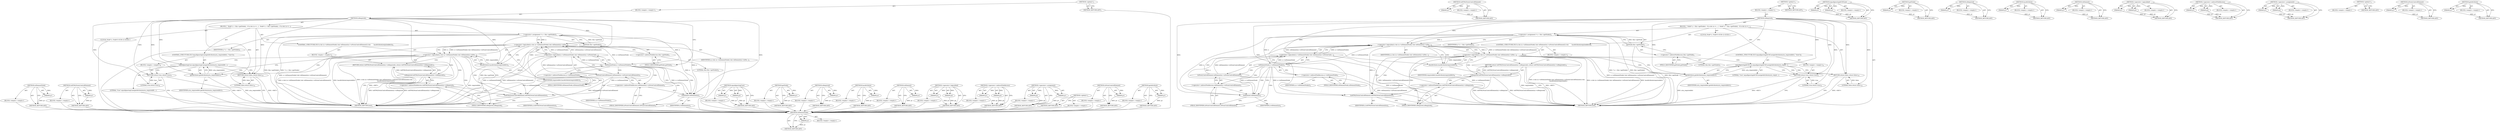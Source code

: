 digraph "getAttribute" {
vulnerable_90 [label=<(METHOD,isElementNode)>];
vulnerable_91 [label=<(PARAM,p1)>];
vulnerable_92 [label=<(BLOCK,&lt;empty&gt;,&lt;empty&gt;)>];
vulnerable_93 [label=<(METHOD_RETURN,ANY)>];
vulnerable_110 [label=<(METHOD,toHTMLFormControlElement)>];
vulnerable_111 [label=<(PARAM,p1)>];
vulnerable_112 [label=<(BLOCK,&lt;empty&gt;,&lt;empty&gt;)>];
vulnerable_113 [label=<(METHOD_RETURN,ANY)>];
vulnerable_6 [label=<(METHOD,&lt;global&gt;)<SUB>1</SUB>>];
vulnerable_7 [label=<(BLOCK,&lt;empty&gt;,&lt;empty&gt;)<SUB>1</SUB>>];
vulnerable_8 [label=<(METHOD,isRequired)<SUB>1</SUB>>];
vulnerable_9 [label=<(BLOCK,{
  Node* n = this-&gt;getNode();
  if (n &amp;&amp; (n-&gt;i...,{
  Node* n = this-&gt;getNode();
  if (n &amp;&amp; (n-&gt;i...)<SUB>1</SUB>>];
vulnerable_10 [label="<(LOCAL,Node* n: Node*)<SUB>2</SUB>>"];
vulnerable_11 [label=<(&lt;operator&gt;.assignment,* n = this-&gt;getNode())<SUB>2</SUB>>];
vulnerable_12 [label=<(IDENTIFIER,n,* n = this-&gt;getNode())<SUB>2</SUB>>];
vulnerable_13 [label=<(getNode,this-&gt;getNode())<SUB>2</SUB>>];
vulnerable_14 [label=<(&lt;operator&gt;.indirectFieldAccess,this-&gt;getNode)<SUB>2</SUB>>];
vulnerable_15 [label=<(LITERAL,this,this-&gt;getNode())<SUB>2</SUB>>];
vulnerable_16 [label=<(FIELD_IDENTIFIER,getNode,getNode)<SUB>2</SUB>>];
vulnerable_17 [label=<(CONTROL_STRUCTURE,IF,if (n &amp;&amp; (n-&gt;isElementNode() &amp;&amp; toElement(n)-&gt;isFormControlElement()) &amp;&amp;
       hasAttribute(requiredAttr)))<SUB>3</SUB>>];
vulnerable_18 [label=<(&lt;operator&gt;.logicalAnd,n &amp;&amp; (n-&gt;isElementNode() &amp;&amp; toElement(n)-&gt;isFor...)<SUB>3</SUB>>];
vulnerable_19 [label=<(&lt;operator&gt;.logicalAnd,n &amp;&amp; (n-&gt;isElementNode() &amp;&amp; toElement(n)-&gt;isFor...)<SUB>3</SUB>>];
vulnerable_20 [label=<(IDENTIFIER,n,n &amp;&amp; (n-&gt;isElementNode() &amp;&amp; toElement(n)-&gt;isFor...)<SUB>3</SUB>>];
vulnerable_21 [label=<(&lt;operator&gt;.logicalAnd,n-&gt;isElementNode() &amp;&amp; toElement(n)-&gt;isFormContr...)<SUB>3</SUB>>];
vulnerable_22 [label=<(isElementNode,n-&gt;isElementNode())<SUB>3</SUB>>];
vulnerable_23 [label=<(&lt;operator&gt;.indirectFieldAccess,n-&gt;isElementNode)<SUB>3</SUB>>];
vulnerable_24 [label=<(IDENTIFIER,n,n-&gt;isElementNode())<SUB>3</SUB>>];
vulnerable_25 [label=<(FIELD_IDENTIFIER,isElementNode,isElementNode)<SUB>3</SUB>>];
vulnerable_26 [label=<(isFormControlElement,toElement(n)-&gt;isFormControlElement())<SUB>3</SUB>>];
vulnerable_27 [label=<(&lt;operator&gt;.indirectFieldAccess,toElement(n)-&gt;isFormControlElement)<SUB>3</SUB>>];
vulnerable_28 [label=<(toElement,toElement(n))<SUB>3</SUB>>];
vulnerable_29 [label=<(IDENTIFIER,n,toElement(n))<SUB>3</SUB>>];
vulnerable_30 [label=<(FIELD_IDENTIFIER,isFormControlElement,isFormControlElement)<SUB>3</SUB>>];
vulnerable_31 [label=<(hasAttribute,hasAttribute(requiredAttr))<SUB>4</SUB>>];
vulnerable_32 [label=<(IDENTIFIER,requiredAttr,hasAttribute(requiredAttr))<SUB>4</SUB>>];
vulnerable_33 [label=<(BLOCK,&lt;empty&gt;,&lt;empty&gt;)<SUB>5</SUB>>];
vulnerable_34 [label=<(RETURN,return toHTMLFormControlElement(n)-&gt;isRequired();,return toHTMLFormControlElement(n)-&gt;isRequired();)<SUB>5</SUB>>];
vulnerable_35 [label=<(isRequired,toHTMLFormControlElement(n)-&gt;isRequired())<SUB>5</SUB>>];
vulnerable_36 [label=<(&lt;operator&gt;.indirectFieldAccess,toHTMLFormControlElement(n)-&gt;isRequired)<SUB>5</SUB>>];
vulnerable_37 [label=<(toHTMLFormControlElement,toHTMLFormControlElement(n))<SUB>5</SUB>>];
vulnerable_38 [label=<(IDENTIFIER,n,toHTMLFormControlElement(n))<SUB>5</SUB>>];
vulnerable_39 [label=<(FIELD_IDENTIFIER,isRequired,isRequired)<SUB>5</SUB>>];
vulnerable_40 [label=<(CONTROL_STRUCTURE,IF,if (equalIgnoringCase(getAttribute(aria_requiredAttr), &quot;true&quot;)))<SUB>7</SUB>>];
vulnerable_41 [label=<(equalIgnoringCase,equalIgnoringCase(getAttribute(aria_requiredAtt...)<SUB>7</SUB>>];
vulnerable_42 [label=<(getAttribute,getAttribute(aria_requiredAttr))<SUB>7</SUB>>];
vulnerable_43 [label=<(IDENTIFIER,aria_requiredAttr,getAttribute(aria_requiredAttr))<SUB>7</SUB>>];
vulnerable_44 [label=<(LITERAL,&quot;true&quot;,equalIgnoringCase(getAttribute(aria_requiredAtt...)<SUB>7</SUB>>];
vulnerable_45 [label=<(BLOCK,&lt;empty&gt;,&lt;empty&gt;)<SUB>8</SUB>>];
vulnerable_46 [label=<(RETURN,return true;,return true;)<SUB>8</SUB>>];
vulnerable_47 [label=<(LITERAL,true,return true;)<SUB>8</SUB>>];
vulnerable_48 [label=<(RETURN,return false;,return false;)<SUB>10</SUB>>];
vulnerable_49 [label=<(LITERAL,false,return false;)<SUB>10</SUB>>];
vulnerable_50 [label=<(METHOD_RETURN,bool)<SUB>1</SUB>>];
vulnerable_52 [label=<(METHOD_RETURN,ANY)<SUB>1</SUB>>];
vulnerable_114 [label=<(METHOD,equalIgnoringCase)>];
vulnerable_115 [label=<(PARAM,p1)>];
vulnerable_116 [label=<(PARAM,p2)>];
vulnerable_117 [label=<(BLOCK,&lt;empty&gt;,&lt;empty&gt;)>];
vulnerable_118 [label=<(METHOD_RETURN,ANY)>];
vulnerable_76 [label=<(METHOD,getNode)>];
vulnerable_77 [label=<(PARAM,p1)>];
vulnerable_78 [label=<(BLOCK,&lt;empty&gt;,&lt;empty&gt;)>];
vulnerable_79 [label=<(METHOD_RETURN,ANY)>];
vulnerable_106 [label=<(METHOD,isRequired)>];
vulnerable_107 [label=<(PARAM,p1)>];
vulnerable_108 [label=<(BLOCK,&lt;empty&gt;,&lt;empty&gt;)>];
vulnerable_109 [label=<(METHOD_RETURN,ANY)>];
vulnerable_102 [label=<(METHOD,hasAttribute)>];
vulnerable_103 [label=<(PARAM,p1)>];
vulnerable_104 [label=<(BLOCK,&lt;empty&gt;,&lt;empty&gt;)>];
vulnerable_105 [label=<(METHOD_RETURN,ANY)>];
vulnerable_98 [label=<(METHOD,toElement)>];
vulnerable_99 [label=<(PARAM,p1)>];
vulnerable_100 [label=<(BLOCK,&lt;empty&gt;,&lt;empty&gt;)>];
vulnerable_101 [label=<(METHOD_RETURN,ANY)>];
vulnerable_85 [label=<(METHOD,&lt;operator&gt;.logicalAnd)>];
vulnerable_86 [label=<(PARAM,p1)>];
vulnerable_87 [label=<(PARAM,p2)>];
vulnerable_88 [label=<(BLOCK,&lt;empty&gt;,&lt;empty&gt;)>];
vulnerable_89 [label=<(METHOD_RETURN,ANY)>];
vulnerable_80 [label=<(METHOD,&lt;operator&gt;.indirectFieldAccess)>];
vulnerable_81 [label=<(PARAM,p1)>];
vulnerable_82 [label=<(PARAM,p2)>];
vulnerable_83 [label=<(BLOCK,&lt;empty&gt;,&lt;empty&gt;)>];
vulnerable_84 [label=<(METHOD_RETURN,ANY)>];
vulnerable_71 [label=<(METHOD,&lt;operator&gt;.assignment)>];
vulnerable_72 [label=<(PARAM,p1)>];
vulnerable_73 [label=<(PARAM,p2)>];
vulnerable_74 [label=<(BLOCK,&lt;empty&gt;,&lt;empty&gt;)>];
vulnerable_75 [label=<(METHOD_RETURN,ANY)>];
vulnerable_65 [label=<(METHOD,&lt;global&gt;)<SUB>1</SUB>>];
vulnerable_66 [label=<(BLOCK,&lt;empty&gt;,&lt;empty&gt;)>];
vulnerable_67 [label=<(METHOD_RETURN,ANY)>];
vulnerable_94 [label=<(METHOD,isFormControlElement)>];
vulnerable_95 [label=<(PARAM,p1)>];
vulnerable_96 [label=<(BLOCK,&lt;empty&gt;,&lt;empty&gt;)>];
vulnerable_97 [label=<(METHOD_RETURN,ANY)>];
vulnerable_119 [label=<(METHOD,getAttribute)>];
vulnerable_120 [label=<(PARAM,p1)>];
vulnerable_121 [label=<(BLOCK,&lt;empty&gt;,&lt;empty&gt;)>];
vulnerable_122 [label=<(METHOD_RETURN,ANY)>];
fixed_90 [label=<(METHOD,isElementNode)>];
fixed_91 [label=<(PARAM,p1)>];
fixed_92 [label=<(BLOCK,&lt;empty&gt;,&lt;empty&gt;)>];
fixed_93 [label=<(METHOD_RETURN,ANY)>];
fixed_110 [label=<(METHOD,toHTMLFormControlElement)>];
fixed_111 [label=<(PARAM,p1)>];
fixed_112 [label=<(BLOCK,&lt;empty&gt;,&lt;empty&gt;)>];
fixed_113 [label=<(METHOD_RETURN,ANY)>];
fixed_6 [label=<(METHOD,&lt;global&gt;)<SUB>1</SUB>>];
fixed_7 [label=<(BLOCK,&lt;empty&gt;,&lt;empty&gt;)<SUB>1</SUB>>];
fixed_8 [label=<(METHOD,isRequired)<SUB>1</SUB>>];
fixed_9 [label=<(BLOCK,{
  Node* n = this-&gt;getNode();
  if (n &amp;&amp; (n-&gt;i...,{
  Node* n = this-&gt;getNode();
  if (n &amp;&amp; (n-&gt;i...)<SUB>1</SUB>>];
fixed_10 [label="<(LOCAL,Node* n: Node*)<SUB>2</SUB>>"];
fixed_11 [label=<(&lt;operator&gt;.assignment,* n = this-&gt;getNode())<SUB>2</SUB>>];
fixed_12 [label=<(IDENTIFIER,n,* n = this-&gt;getNode())<SUB>2</SUB>>];
fixed_13 [label=<(getNode,this-&gt;getNode())<SUB>2</SUB>>];
fixed_14 [label=<(&lt;operator&gt;.indirectFieldAccess,this-&gt;getNode)<SUB>2</SUB>>];
fixed_15 [label=<(LITERAL,this,this-&gt;getNode())<SUB>2</SUB>>];
fixed_16 [label=<(FIELD_IDENTIFIER,getNode,getNode)<SUB>2</SUB>>];
fixed_17 [label=<(CONTROL_STRUCTURE,IF,if (n &amp;&amp; (n-&gt;isElementNode() &amp;&amp; toElement(n)-&gt;isFormControlElement()) &amp;&amp;
       hasAttribute(requiredAttr)))<SUB>3</SUB>>];
fixed_18 [label=<(&lt;operator&gt;.logicalAnd,n &amp;&amp; (n-&gt;isElementNode() &amp;&amp; toElement(n)-&gt;isFor...)<SUB>3</SUB>>];
fixed_19 [label=<(&lt;operator&gt;.logicalAnd,n &amp;&amp; (n-&gt;isElementNode() &amp;&amp; toElement(n)-&gt;isFor...)<SUB>3</SUB>>];
fixed_20 [label=<(IDENTIFIER,n,n &amp;&amp; (n-&gt;isElementNode() &amp;&amp; toElement(n)-&gt;isFor...)<SUB>3</SUB>>];
fixed_21 [label=<(&lt;operator&gt;.logicalAnd,n-&gt;isElementNode() &amp;&amp; toElement(n)-&gt;isFormContr...)<SUB>3</SUB>>];
fixed_22 [label=<(isElementNode,n-&gt;isElementNode())<SUB>3</SUB>>];
fixed_23 [label=<(&lt;operator&gt;.indirectFieldAccess,n-&gt;isElementNode)<SUB>3</SUB>>];
fixed_24 [label=<(IDENTIFIER,n,n-&gt;isElementNode())<SUB>3</SUB>>];
fixed_25 [label=<(FIELD_IDENTIFIER,isElementNode,isElementNode)<SUB>3</SUB>>];
fixed_26 [label=<(isFormControlElement,toElement(n)-&gt;isFormControlElement())<SUB>3</SUB>>];
fixed_27 [label=<(&lt;operator&gt;.indirectFieldAccess,toElement(n)-&gt;isFormControlElement)<SUB>3</SUB>>];
fixed_28 [label=<(toElement,toElement(n))<SUB>3</SUB>>];
fixed_29 [label=<(IDENTIFIER,n,toElement(n))<SUB>3</SUB>>];
fixed_30 [label=<(FIELD_IDENTIFIER,isFormControlElement,isFormControlElement)<SUB>3</SUB>>];
fixed_31 [label=<(hasAttribute,hasAttribute(requiredAttr))<SUB>4</SUB>>];
fixed_32 [label=<(IDENTIFIER,requiredAttr,hasAttribute(requiredAttr))<SUB>4</SUB>>];
fixed_33 [label=<(BLOCK,&lt;empty&gt;,&lt;empty&gt;)<SUB>5</SUB>>];
fixed_34 [label=<(RETURN,return toHTMLFormControlElement(n)-&gt;isRequired();,return toHTMLFormControlElement(n)-&gt;isRequired();)<SUB>5</SUB>>];
fixed_35 [label=<(isRequired,toHTMLFormControlElement(n)-&gt;isRequired())<SUB>5</SUB>>];
fixed_36 [label=<(&lt;operator&gt;.indirectFieldAccess,toHTMLFormControlElement(n)-&gt;isRequired)<SUB>5</SUB>>];
fixed_37 [label=<(toHTMLFormControlElement,toHTMLFormControlElement(n))<SUB>5</SUB>>];
fixed_38 [label=<(IDENTIFIER,n,toHTMLFormControlElement(n))<SUB>5</SUB>>];
fixed_39 [label=<(FIELD_IDENTIFIER,isRequired,isRequired)<SUB>5</SUB>>];
fixed_40 [label=<(CONTROL_STRUCTURE,IF,if (equalIgnoringASCIICase(getAttribute(aria_requiredAttr), &quot;true&quot;)))<SUB>7</SUB>>];
fixed_41 [label=<(equalIgnoringASCIICase,equalIgnoringASCIICase(getAttribute(aria_requir...)<SUB>7</SUB>>];
fixed_42 [label=<(getAttribute,getAttribute(aria_requiredAttr))<SUB>7</SUB>>];
fixed_43 [label=<(IDENTIFIER,aria_requiredAttr,getAttribute(aria_requiredAttr))<SUB>7</SUB>>];
fixed_44 [label=<(LITERAL,&quot;true&quot;,equalIgnoringASCIICase(getAttribute(aria_requir...)<SUB>7</SUB>>];
fixed_45 [label=<(BLOCK,&lt;empty&gt;,&lt;empty&gt;)<SUB>8</SUB>>];
fixed_46 [label=<(RETURN,return true;,return true;)<SUB>8</SUB>>];
fixed_47 [label=<(LITERAL,true,return true;)<SUB>8</SUB>>];
fixed_48 [label=<(RETURN,return false;,return false;)<SUB>10</SUB>>];
fixed_49 [label=<(LITERAL,false,return false;)<SUB>10</SUB>>];
fixed_50 [label=<(METHOD_RETURN,bool)<SUB>1</SUB>>];
fixed_52 [label=<(METHOD_RETURN,ANY)<SUB>1</SUB>>];
fixed_114 [label=<(METHOD,equalIgnoringASCIICase)>];
fixed_115 [label=<(PARAM,p1)>];
fixed_116 [label=<(PARAM,p2)>];
fixed_117 [label=<(BLOCK,&lt;empty&gt;,&lt;empty&gt;)>];
fixed_118 [label=<(METHOD_RETURN,ANY)>];
fixed_76 [label=<(METHOD,getNode)>];
fixed_77 [label=<(PARAM,p1)>];
fixed_78 [label=<(BLOCK,&lt;empty&gt;,&lt;empty&gt;)>];
fixed_79 [label=<(METHOD_RETURN,ANY)>];
fixed_106 [label=<(METHOD,isRequired)>];
fixed_107 [label=<(PARAM,p1)>];
fixed_108 [label=<(BLOCK,&lt;empty&gt;,&lt;empty&gt;)>];
fixed_109 [label=<(METHOD_RETURN,ANY)>];
fixed_102 [label=<(METHOD,hasAttribute)>];
fixed_103 [label=<(PARAM,p1)>];
fixed_104 [label=<(BLOCK,&lt;empty&gt;,&lt;empty&gt;)>];
fixed_105 [label=<(METHOD_RETURN,ANY)>];
fixed_98 [label=<(METHOD,toElement)>];
fixed_99 [label=<(PARAM,p1)>];
fixed_100 [label=<(BLOCK,&lt;empty&gt;,&lt;empty&gt;)>];
fixed_101 [label=<(METHOD_RETURN,ANY)>];
fixed_85 [label=<(METHOD,&lt;operator&gt;.logicalAnd)>];
fixed_86 [label=<(PARAM,p1)>];
fixed_87 [label=<(PARAM,p2)>];
fixed_88 [label=<(BLOCK,&lt;empty&gt;,&lt;empty&gt;)>];
fixed_89 [label=<(METHOD_RETURN,ANY)>];
fixed_80 [label=<(METHOD,&lt;operator&gt;.indirectFieldAccess)>];
fixed_81 [label=<(PARAM,p1)>];
fixed_82 [label=<(PARAM,p2)>];
fixed_83 [label=<(BLOCK,&lt;empty&gt;,&lt;empty&gt;)>];
fixed_84 [label=<(METHOD_RETURN,ANY)>];
fixed_71 [label=<(METHOD,&lt;operator&gt;.assignment)>];
fixed_72 [label=<(PARAM,p1)>];
fixed_73 [label=<(PARAM,p2)>];
fixed_74 [label=<(BLOCK,&lt;empty&gt;,&lt;empty&gt;)>];
fixed_75 [label=<(METHOD_RETURN,ANY)>];
fixed_65 [label=<(METHOD,&lt;global&gt;)<SUB>1</SUB>>];
fixed_66 [label=<(BLOCK,&lt;empty&gt;,&lt;empty&gt;)>];
fixed_67 [label=<(METHOD_RETURN,ANY)>];
fixed_94 [label=<(METHOD,isFormControlElement)>];
fixed_95 [label=<(PARAM,p1)>];
fixed_96 [label=<(BLOCK,&lt;empty&gt;,&lt;empty&gt;)>];
fixed_97 [label=<(METHOD_RETURN,ANY)>];
fixed_119 [label=<(METHOD,getAttribute)>];
fixed_120 [label=<(PARAM,p1)>];
fixed_121 [label=<(BLOCK,&lt;empty&gt;,&lt;empty&gt;)>];
fixed_122 [label=<(METHOD_RETURN,ANY)>];
vulnerable_90 -> vulnerable_91  [key=0, label="AST: "];
vulnerable_90 -> vulnerable_91  [key=1, label="DDG: "];
vulnerable_90 -> vulnerable_92  [key=0, label="AST: "];
vulnerable_90 -> vulnerable_93  [key=0, label="AST: "];
vulnerable_90 -> vulnerable_93  [key=1, label="CFG: "];
vulnerable_91 -> vulnerable_93  [key=0, label="DDG: p1"];
vulnerable_92 -> fixed_90  [key=0];
vulnerable_93 -> fixed_90  [key=0];
vulnerable_110 -> vulnerable_111  [key=0, label="AST: "];
vulnerable_110 -> vulnerable_111  [key=1, label="DDG: "];
vulnerable_110 -> vulnerable_112  [key=0, label="AST: "];
vulnerable_110 -> vulnerable_113  [key=0, label="AST: "];
vulnerable_110 -> vulnerable_113  [key=1, label="CFG: "];
vulnerable_111 -> vulnerable_113  [key=0, label="DDG: p1"];
vulnerable_112 -> fixed_90  [key=0];
vulnerable_113 -> fixed_90  [key=0];
vulnerable_6 -> vulnerable_7  [key=0, label="AST: "];
vulnerable_6 -> vulnerable_52  [key=0, label="AST: "];
vulnerable_6 -> vulnerable_52  [key=1, label="CFG: "];
vulnerable_7 -> vulnerable_8  [key=0, label="AST: "];
vulnerable_8 -> vulnerable_9  [key=0, label="AST: "];
vulnerable_8 -> vulnerable_50  [key=0, label="AST: "];
vulnerable_8 -> vulnerable_16  [key=0, label="CFG: "];
vulnerable_8 -> vulnerable_48  [key=0, label="DDG: "];
vulnerable_8 -> vulnerable_49  [key=0, label="DDG: "];
vulnerable_8 -> vulnerable_41  [key=0, label="DDG: "];
vulnerable_8 -> vulnerable_46  [key=0, label="DDG: "];
vulnerable_8 -> vulnerable_19  [key=0, label="DDG: "];
vulnerable_8 -> vulnerable_31  [key=0, label="DDG: "];
vulnerable_8 -> vulnerable_42  [key=0, label="DDG: "];
vulnerable_8 -> vulnerable_47  [key=0, label="DDG: "];
vulnerable_8 -> vulnerable_37  [key=0, label="DDG: "];
vulnerable_8 -> vulnerable_28  [key=0, label="DDG: "];
vulnerable_9 -> vulnerable_10  [key=0, label="AST: "];
vulnerable_9 -> vulnerable_11  [key=0, label="AST: "];
vulnerable_9 -> vulnerable_17  [key=0, label="AST: "];
vulnerable_9 -> vulnerable_40  [key=0, label="AST: "];
vulnerable_9 -> vulnerable_48  [key=0, label="AST: "];
vulnerable_10 -> fixed_90  [key=0];
vulnerable_11 -> vulnerable_12  [key=0, label="AST: "];
vulnerable_11 -> vulnerable_13  [key=0, label="AST: "];
vulnerable_11 -> vulnerable_19  [key=0, label="CFG: "];
vulnerable_11 -> vulnerable_19  [key=1, label="DDG: n"];
vulnerable_11 -> vulnerable_25  [key=0, label="CFG: "];
vulnerable_11 -> vulnerable_50  [key=0, label="DDG: this-&gt;getNode()"];
vulnerable_11 -> vulnerable_50  [key=1, label="DDG: * n = this-&gt;getNode()"];
vulnerable_11 -> vulnerable_22  [key=0, label="DDG: n"];
vulnerable_11 -> vulnerable_28  [key=0, label="DDG: n"];
vulnerable_12 -> fixed_90  [key=0];
vulnerable_13 -> vulnerable_14  [key=0, label="AST: "];
vulnerable_13 -> vulnerable_11  [key=0, label="CFG: "];
vulnerable_13 -> vulnerable_11  [key=1, label="DDG: this-&gt;getNode"];
vulnerable_13 -> vulnerable_50  [key=0, label="DDG: this-&gt;getNode"];
vulnerable_14 -> vulnerable_15  [key=0, label="AST: "];
vulnerable_14 -> vulnerable_16  [key=0, label="AST: "];
vulnerable_14 -> vulnerable_13  [key=0, label="CFG: "];
vulnerable_15 -> fixed_90  [key=0];
vulnerable_16 -> vulnerable_14  [key=0, label="CFG: "];
vulnerable_17 -> vulnerable_18  [key=0, label="AST: "];
vulnerable_17 -> vulnerable_33  [key=0, label="AST: "];
vulnerable_18 -> vulnerable_19  [key=0, label="AST: "];
vulnerable_18 -> vulnerable_31  [key=0, label="AST: "];
vulnerable_18 -> vulnerable_37  [key=0, label="CFG: "];
vulnerable_18 -> vulnerable_37  [key=1, label="CDG: "];
vulnerable_18 -> vulnerable_42  [key=0, label="CFG: "];
vulnerable_18 -> vulnerable_42  [key=1, label="CDG: "];
vulnerable_18 -> vulnerable_50  [key=0, label="DDG: n &amp;&amp; (n-&gt;isElementNode() &amp;&amp; toElement(n)-&gt;isFormControlElement())"];
vulnerable_18 -> vulnerable_50  [key=1, label="DDG: hasAttribute(requiredAttr)"];
vulnerable_18 -> vulnerable_50  [key=2, label="DDG: n &amp;&amp; (n-&gt;isElementNode() &amp;&amp; toElement(n)-&gt;isFormControlElement()) &amp;&amp;
       hasAttribute(requiredAttr)"];
vulnerable_18 -> vulnerable_34  [key=0, label="CDG: "];
vulnerable_18 -> vulnerable_36  [key=0, label="CDG: "];
vulnerable_18 -> vulnerable_41  [key=0, label="CDG: "];
vulnerable_18 -> vulnerable_35  [key=0, label="CDG: "];
vulnerable_18 -> vulnerable_39  [key=0, label="CDG: "];
vulnerable_19 -> vulnerable_20  [key=0, label="AST: "];
vulnerable_19 -> vulnerable_21  [key=0, label="AST: "];
vulnerable_19 -> vulnerable_18  [key=0, label="CFG: "];
vulnerable_19 -> vulnerable_18  [key=1, label="DDG: n"];
vulnerable_19 -> vulnerable_18  [key=2, label="DDG: n-&gt;isElementNode() &amp;&amp; toElement(n)-&gt;isFormControlElement()"];
vulnerable_19 -> vulnerable_31  [key=0, label="CFG: "];
vulnerable_19 -> vulnerable_31  [key=1, label="CDG: "];
vulnerable_19 -> vulnerable_50  [key=0, label="DDG: n-&gt;isElementNode() &amp;&amp; toElement(n)-&gt;isFormControlElement()"];
vulnerable_19 -> vulnerable_37  [key=0, label="DDG: n"];
vulnerable_20 -> fixed_90  [key=0];
vulnerable_21 -> vulnerable_22  [key=0, label="AST: "];
vulnerable_21 -> vulnerable_26  [key=0, label="AST: "];
vulnerable_21 -> vulnerable_19  [key=0, label="CFG: "];
vulnerable_21 -> vulnerable_19  [key=1, label="DDG: n-&gt;isElementNode()"];
vulnerable_21 -> vulnerable_19  [key=2, label="DDG: toElement(n)-&gt;isFormControlElement()"];
vulnerable_21 -> vulnerable_50  [key=0, label="DDG: n-&gt;isElementNode()"];
vulnerable_21 -> vulnerable_50  [key=1, label="DDG: toElement(n)-&gt;isFormControlElement()"];
vulnerable_22 -> vulnerable_23  [key=0, label="AST: "];
vulnerable_22 -> vulnerable_21  [key=0, label="CFG: "];
vulnerable_22 -> vulnerable_21  [key=1, label="DDG: n-&gt;isElementNode"];
vulnerable_22 -> vulnerable_28  [key=0, label="CFG: "];
vulnerable_22 -> vulnerable_28  [key=1, label="DDG: n-&gt;isElementNode"];
vulnerable_22 -> vulnerable_28  [key=2, label="CDG: "];
vulnerable_22 -> vulnerable_50  [key=0, label="DDG: n-&gt;isElementNode"];
vulnerable_22 -> vulnerable_19  [key=0, label="DDG: n-&gt;isElementNode"];
vulnerable_22 -> vulnerable_37  [key=0, label="DDG: n-&gt;isElementNode"];
vulnerable_22 -> vulnerable_30  [key=0, label="CDG: "];
vulnerable_22 -> vulnerable_26  [key=0, label="CDG: "];
vulnerable_22 -> vulnerable_27  [key=0, label="CDG: "];
vulnerable_23 -> vulnerable_24  [key=0, label="AST: "];
vulnerable_23 -> vulnerable_25  [key=0, label="AST: "];
vulnerable_23 -> vulnerable_22  [key=0, label="CFG: "];
vulnerable_24 -> fixed_90  [key=0];
vulnerable_25 -> vulnerable_23  [key=0, label="CFG: "];
vulnerable_26 -> vulnerable_27  [key=0, label="AST: "];
vulnerable_26 -> vulnerable_21  [key=0, label="CFG: "];
vulnerable_26 -> vulnerable_21  [key=1, label="DDG: toElement(n)-&gt;isFormControlElement"];
vulnerable_26 -> vulnerable_50  [key=0, label="DDG: toElement(n)-&gt;isFormControlElement"];
vulnerable_27 -> vulnerable_28  [key=0, label="AST: "];
vulnerable_27 -> vulnerable_30  [key=0, label="AST: "];
vulnerable_27 -> vulnerable_26  [key=0, label="CFG: "];
vulnerable_28 -> vulnerable_29  [key=0, label="AST: "];
vulnerable_28 -> vulnerable_30  [key=0, label="CFG: "];
vulnerable_28 -> vulnerable_19  [key=0, label="DDG: n"];
vulnerable_29 -> fixed_90  [key=0];
vulnerable_30 -> vulnerable_27  [key=0, label="CFG: "];
vulnerable_31 -> vulnerable_32  [key=0, label="AST: "];
vulnerable_31 -> vulnerable_18  [key=0, label="CFG: "];
vulnerable_31 -> vulnerable_18  [key=1, label="DDG: requiredAttr"];
vulnerable_31 -> vulnerable_50  [key=0, label="DDG: requiredAttr"];
vulnerable_32 -> fixed_90  [key=0];
vulnerable_33 -> vulnerable_34  [key=0, label="AST: "];
vulnerable_34 -> vulnerable_35  [key=0, label="AST: "];
vulnerable_34 -> vulnerable_50  [key=0, label="CFG: "];
vulnerable_34 -> vulnerable_50  [key=1, label="DDG: &lt;RET&gt;"];
vulnerable_35 -> vulnerable_36  [key=0, label="AST: "];
vulnerable_35 -> vulnerable_34  [key=0, label="CFG: "];
vulnerable_35 -> vulnerable_34  [key=1, label="DDG: toHTMLFormControlElement(n)-&gt;isRequired()"];
vulnerable_35 -> vulnerable_50  [key=0, label="DDG: toHTMLFormControlElement(n)-&gt;isRequired"];
vulnerable_35 -> vulnerable_50  [key=1, label="DDG: toHTMLFormControlElement(n)-&gt;isRequired()"];
vulnerable_36 -> vulnerable_37  [key=0, label="AST: "];
vulnerable_36 -> vulnerable_39  [key=0, label="AST: "];
vulnerable_36 -> vulnerable_35  [key=0, label="CFG: "];
vulnerable_37 -> vulnerable_38  [key=0, label="AST: "];
vulnerable_37 -> vulnerable_39  [key=0, label="CFG: "];
vulnerable_37 -> vulnerable_50  [key=0, label="DDG: n"];
vulnerable_38 -> fixed_90  [key=0];
vulnerable_39 -> vulnerable_36  [key=0, label="CFG: "];
vulnerable_40 -> vulnerable_41  [key=0, label="AST: "];
vulnerable_40 -> vulnerable_45  [key=0, label="AST: "];
vulnerable_41 -> vulnerable_42  [key=0, label="AST: "];
vulnerable_41 -> vulnerable_44  [key=0, label="AST: "];
vulnerable_41 -> vulnerable_46  [key=0, label="CFG: "];
vulnerable_41 -> vulnerable_46  [key=1, label="CDG: "];
vulnerable_41 -> vulnerable_48  [key=0, label="CFG: "];
vulnerable_41 -> vulnerable_48  [key=1, label="CDG: "];
vulnerable_42 -> vulnerable_43  [key=0, label="AST: "];
vulnerable_42 -> vulnerable_41  [key=0, label="CFG: "];
vulnerable_42 -> vulnerable_41  [key=1, label="DDG: aria_requiredAttr"];
vulnerable_42 -> vulnerable_50  [key=0, label="DDG: aria_requiredAttr"];
vulnerable_43 -> fixed_90  [key=0];
vulnerable_44 -> fixed_90  [key=0];
vulnerable_45 -> vulnerable_46  [key=0, label="AST: "];
vulnerable_46 -> vulnerable_47  [key=0, label="AST: "];
vulnerable_46 -> vulnerable_50  [key=0, label="CFG: "];
vulnerable_46 -> vulnerable_50  [key=1, label="DDG: &lt;RET&gt;"];
vulnerable_47 -> vulnerable_46  [key=0, label="DDG: true"];
vulnerable_48 -> vulnerable_49  [key=0, label="AST: "];
vulnerable_48 -> vulnerable_50  [key=0, label="CFG: "];
vulnerable_48 -> vulnerable_50  [key=1, label="DDG: &lt;RET&gt;"];
vulnerable_49 -> vulnerable_48  [key=0, label="DDG: false"];
vulnerable_50 -> fixed_90  [key=0];
vulnerable_52 -> fixed_90  [key=0];
vulnerable_114 -> vulnerable_115  [key=0, label="AST: "];
vulnerable_114 -> vulnerable_115  [key=1, label="DDG: "];
vulnerable_114 -> vulnerable_117  [key=0, label="AST: "];
vulnerable_114 -> vulnerable_116  [key=0, label="AST: "];
vulnerable_114 -> vulnerable_116  [key=1, label="DDG: "];
vulnerable_114 -> vulnerable_118  [key=0, label="AST: "];
vulnerable_114 -> vulnerable_118  [key=1, label="CFG: "];
vulnerable_115 -> vulnerable_118  [key=0, label="DDG: p1"];
vulnerable_116 -> vulnerable_118  [key=0, label="DDG: p2"];
vulnerable_117 -> fixed_90  [key=0];
vulnerable_118 -> fixed_90  [key=0];
vulnerable_76 -> vulnerable_77  [key=0, label="AST: "];
vulnerable_76 -> vulnerable_77  [key=1, label="DDG: "];
vulnerable_76 -> vulnerable_78  [key=0, label="AST: "];
vulnerable_76 -> vulnerable_79  [key=0, label="AST: "];
vulnerable_76 -> vulnerable_79  [key=1, label="CFG: "];
vulnerable_77 -> vulnerable_79  [key=0, label="DDG: p1"];
vulnerable_78 -> fixed_90  [key=0];
vulnerable_79 -> fixed_90  [key=0];
vulnerable_106 -> vulnerable_107  [key=0, label="AST: "];
vulnerable_106 -> vulnerable_107  [key=1, label="DDG: "];
vulnerable_106 -> vulnerable_108  [key=0, label="AST: "];
vulnerable_106 -> vulnerable_109  [key=0, label="AST: "];
vulnerable_106 -> vulnerable_109  [key=1, label="CFG: "];
vulnerable_107 -> vulnerable_109  [key=0, label="DDG: p1"];
vulnerable_108 -> fixed_90  [key=0];
vulnerable_109 -> fixed_90  [key=0];
vulnerable_102 -> vulnerable_103  [key=0, label="AST: "];
vulnerable_102 -> vulnerable_103  [key=1, label="DDG: "];
vulnerable_102 -> vulnerable_104  [key=0, label="AST: "];
vulnerable_102 -> vulnerable_105  [key=0, label="AST: "];
vulnerable_102 -> vulnerable_105  [key=1, label="CFG: "];
vulnerable_103 -> vulnerable_105  [key=0, label="DDG: p1"];
vulnerable_104 -> fixed_90  [key=0];
vulnerable_105 -> fixed_90  [key=0];
vulnerable_98 -> vulnerable_99  [key=0, label="AST: "];
vulnerable_98 -> vulnerable_99  [key=1, label="DDG: "];
vulnerable_98 -> vulnerable_100  [key=0, label="AST: "];
vulnerable_98 -> vulnerable_101  [key=0, label="AST: "];
vulnerable_98 -> vulnerable_101  [key=1, label="CFG: "];
vulnerable_99 -> vulnerable_101  [key=0, label="DDG: p1"];
vulnerable_100 -> fixed_90  [key=0];
vulnerable_101 -> fixed_90  [key=0];
vulnerable_85 -> vulnerable_86  [key=0, label="AST: "];
vulnerable_85 -> vulnerable_86  [key=1, label="DDG: "];
vulnerable_85 -> vulnerable_88  [key=0, label="AST: "];
vulnerable_85 -> vulnerable_87  [key=0, label="AST: "];
vulnerable_85 -> vulnerable_87  [key=1, label="DDG: "];
vulnerable_85 -> vulnerable_89  [key=0, label="AST: "];
vulnerable_85 -> vulnerable_89  [key=1, label="CFG: "];
vulnerable_86 -> vulnerable_89  [key=0, label="DDG: p1"];
vulnerable_87 -> vulnerable_89  [key=0, label="DDG: p2"];
vulnerable_88 -> fixed_90  [key=0];
vulnerable_89 -> fixed_90  [key=0];
vulnerable_80 -> vulnerable_81  [key=0, label="AST: "];
vulnerable_80 -> vulnerable_81  [key=1, label="DDG: "];
vulnerable_80 -> vulnerable_83  [key=0, label="AST: "];
vulnerable_80 -> vulnerable_82  [key=0, label="AST: "];
vulnerable_80 -> vulnerable_82  [key=1, label="DDG: "];
vulnerable_80 -> vulnerable_84  [key=0, label="AST: "];
vulnerable_80 -> vulnerable_84  [key=1, label="CFG: "];
vulnerable_81 -> vulnerable_84  [key=0, label="DDG: p1"];
vulnerable_82 -> vulnerable_84  [key=0, label="DDG: p2"];
vulnerable_83 -> fixed_90  [key=0];
vulnerable_84 -> fixed_90  [key=0];
vulnerable_71 -> vulnerable_72  [key=0, label="AST: "];
vulnerable_71 -> vulnerable_72  [key=1, label="DDG: "];
vulnerable_71 -> vulnerable_74  [key=0, label="AST: "];
vulnerable_71 -> vulnerable_73  [key=0, label="AST: "];
vulnerable_71 -> vulnerable_73  [key=1, label="DDG: "];
vulnerable_71 -> vulnerable_75  [key=0, label="AST: "];
vulnerable_71 -> vulnerable_75  [key=1, label="CFG: "];
vulnerable_72 -> vulnerable_75  [key=0, label="DDG: p1"];
vulnerable_73 -> vulnerable_75  [key=0, label="DDG: p2"];
vulnerable_74 -> fixed_90  [key=0];
vulnerable_75 -> fixed_90  [key=0];
vulnerable_65 -> vulnerable_66  [key=0, label="AST: "];
vulnerable_65 -> vulnerable_67  [key=0, label="AST: "];
vulnerable_65 -> vulnerable_67  [key=1, label="CFG: "];
vulnerable_66 -> fixed_90  [key=0];
vulnerable_67 -> fixed_90  [key=0];
vulnerable_94 -> vulnerable_95  [key=0, label="AST: "];
vulnerable_94 -> vulnerable_95  [key=1, label="DDG: "];
vulnerable_94 -> vulnerable_96  [key=0, label="AST: "];
vulnerable_94 -> vulnerable_97  [key=0, label="AST: "];
vulnerable_94 -> vulnerable_97  [key=1, label="CFG: "];
vulnerable_95 -> vulnerable_97  [key=0, label="DDG: p1"];
vulnerable_96 -> fixed_90  [key=0];
vulnerable_97 -> fixed_90  [key=0];
vulnerable_119 -> vulnerable_120  [key=0, label="AST: "];
vulnerable_119 -> vulnerable_120  [key=1, label="DDG: "];
vulnerable_119 -> vulnerable_121  [key=0, label="AST: "];
vulnerable_119 -> vulnerable_122  [key=0, label="AST: "];
vulnerable_119 -> vulnerable_122  [key=1, label="CFG: "];
vulnerable_120 -> vulnerable_122  [key=0, label="DDG: p1"];
vulnerable_121 -> fixed_90  [key=0];
vulnerable_122 -> fixed_90  [key=0];
fixed_90 -> fixed_91  [key=0, label="AST: "];
fixed_90 -> fixed_91  [key=1, label="DDG: "];
fixed_90 -> fixed_92  [key=0, label="AST: "];
fixed_90 -> fixed_93  [key=0, label="AST: "];
fixed_90 -> fixed_93  [key=1, label="CFG: "];
fixed_91 -> fixed_93  [key=0, label="DDG: p1"];
fixed_110 -> fixed_111  [key=0, label="AST: "];
fixed_110 -> fixed_111  [key=1, label="DDG: "];
fixed_110 -> fixed_112  [key=0, label="AST: "];
fixed_110 -> fixed_113  [key=0, label="AST: "];
fixed_110 -> fixed_113  [key=1, label="CFG: "];
fixed_111 -> fixed_113  [key=0, label="DDG: p1"];
fixed_6 -> fixed_7  [key=0, label="AST: "];
fixed_6 -> fixed_52  [key=0, label="AST: "];
fixed_6 -> fixed_52  [key=1, label="CFG: "];
fixed_7 -> fixed_8  [key=0, label="AST: "];
fixed_8 -> fixed_9  [key=0, label="AST: "];
fixed_8 -> fixed_50  [key=0, label="AST: "];
fixed_8 -> fixed_16  [key=0, label="CFG: "];
fixed_8 -> fixed_48  [key=0, label="DDG: "];
fixed_8 -> fixed_49  [key=0, label="DDG: "];
fixed_8 -> fixed_41  [key=0, label="DDG: "];
fixed_8 -> fixed_46  [key=0, label="DDG: "];
fixed_8 -> fixed_19  [key=0, label="DDG: "];
fixed_8 -> fixed_31  [key=0, label="DDG: "];
fixed_8 -> fixed_42  [key=0, label="DDG: "];
fixed_8 -> fixed_47  [key=0, label="DDG: "];
fixed_8 -> fixed_37  [key=0, label="DDG: "];
fixed_8 -> fixed_28  [key=0, label="DDG: "];
fixed_9 -> fixed_10  [key=0, label="AST: "];
fixed_9 -> fixed_11  [key=0, label="AST: "];
fixed_9 -> fixed_17  [key=0, label="AST: "];
fixed_9 -> fixed_40  [key=0, label="AST: "];
fixed_9 -> fixed_48  [key=0, label="AST: "];
fixed_11 -> fixed_12  [key=0, label="AST: "];
fixed_11 -> fixed_13  [key=0, label="AST: "];
fixed_11 -> fixed_19  [key=0, label="CFG: "];
fixed_11 -> fixed_19  [key=1, label="DDG: n"];
fixed_11 -> fixed_25  [key=0, label="CFG: "];
fixed_11 -> fixed_50  [key=0, label="DDG: this-&gt;getNode()"];
fixed_11 -> fixed_50  [key=1, label="DDG: * n = this-&gt;getNode()"];
fixed_11 -> fixed_22  [key=0, label="DDG: n"];
fixed_11 -> fixed_28  [key=0, label="DDG: n"];
fixed_13 -> fixed_14  [key=0, label="AST: "];
fixed_13 -> fixed_11  [key=0, label="CFG: "];
fixed_13 -> fixed_11  [key=1, label="DDG: this-&gt;getNode"];
fixed_13 -> fixed_50  [key=0, label="DDG: this-&gt;getNode"];
fixed_14 -> fixed_15  [key=0, label="AST: "];
fixed_14 -> fixed_16  [key=0, label="AST: "];
fixed_14 -> fixed_13  [key=0, label="CFG: "];
fixed_16 -> fixed_14  [key=0, label="CFG: "];
fixed_17 -> fixed_18  [key=0, label="AST: "];
fixed_17 -> fixed_33  [key=0, label="AST: "];
fixed_18 -> fixed_19  [key=0, label="AST: "];
fixed_18 -> fixed_31  [key=0, label="AST: "];
fixed_18 -> fixed_37  [key=0, label="CFG: "];
fixed_18 -> fixed_37  [key=1, label="CDG: "];
fixed_18 -> fixed_42  [key=0, label="CFG: "];
fixed_18 -> fixed_42  [key=1, label="CDG: "];
fixed_18 -> fixed_50  [key=0, label="DDG: n &amp;&amp; (n-&gt;isElementNode() &amp;&amp; toElement(n)-&gt;isFormControlElement())"];
fixed_18 -> fixed_50  [key=1, label="DDG: hasAttribute(requiredAttr)"];
fixed_18 -> fixed_50  [key=2, label="DDG: n &amp;&amp; (n-&gt;isElementNode() &amp;&amp; toElement(n)-&gt;isFormControlElement()) &amp;&amp;
       hasAttribute(requiredAttr)"];
fixed_18 -> fixed_34  [key=0, label="CDG: "];
fixed_18 -> fixed_36  [key=0, label="CDG: "];
fixed_18 -> fixed_41  [key=0, label="CDG: "];
fixed_18 -> fixed_35  [key=0, label="CDG: "];
fixed_18 -> fixed_39  [key=0, label="CDG: "];
fixed_19 -> fixed_20  [key=0, label="AST: "];
fixed_19 -> fixed_21  [key=0, label="AST: "];
fixed_19 -> fixed_18  [key=0, label="CFG: "];
fixed_19 -> fixed_18  [key=1, label="DDG: n"];
fixed_19 -> fixed_18  [key=2, label="DDG: n-&gt;isElementNode() &amp;&amp; toElement(n)-&gt;isFormControlElement()"];
fixed_19 -> fixed_31  [key=0, label="CFG: "];
fixed_19 -> fixed_31  [key=1, label="CDG: "];
fixed_19 -> fixed_50  [key=0, label="DDG: n-&gt;isElementNode() &amp;&amp; toElement(n)-&gt;isFormControlElement()"];
fixed_19 -> fixed_37  [key=0, label="DDG: n"];
fixed_21 -> fixed_22  [key=0, label="AST: "];
fixed_21 -> fixed_26  [key=0, label="AST: "];
fixed_21 -> fixed_19  [key=0, label="CFG: "];
fixed_21 -> fixed_19  [key=1, label="DDG: n-&gt;isElementNode()"];
fixed_21 -> fixed_19  [key=2, label="DDG: toElement(n)-&gt;isFormControlElement()"];
fixed_21 -> fixed_50  [key=0, label="DDG: n-&gt;isElementNode()"];
fixed_21 -> fixed_50  [key=1, label="DDG: toElement(n)-&gt;isFormControlElement()"];
fixed_22 -> fixed_23  [key=0, label="AST: "];
fixed_22 -> fixed_21  [key=0, label="CFG: "];
fixed_22 -> fixed_21  [key=1, label="DDG: n-&gt;isElementNode"];
fixed_22 -> fixed_28  [key=0, label="CFG: "];
fixed_22 -> fixed_28  [key=1, label="DDG: n-&gt;isElementNode"];
fixed_22 -> fixed_28  [key=2, label="CDG: "];
fixed_22 -> fixed_50  [key=0, label="DDG: n-&gt;isElementNode"];
fixed_22 -> fixed_19  [key=0, label="DDG: n-&gt;isElementNode"];
fixed_22 -> fixed_37  [key=0, label="DDG: n-&gt;isElementNode"];
fixed_22 -> fixed_30  [key=0, label="CDG: "];
fixed_22 -> fixed_26  [key=0, label="CDG: "];
fixed_22 -> fixed_27  [key=0, label="CDG: "];
fixed_23 -> fixed_24  [key=0, label="AST: "];
fixed_23 -> fixed_25  [key=0, label="AST: "];
fixed_23 -> fixed_22  [key=0, label="CFG: "];
fixed_25 -> fixed_23  [key=0, label="CFG: "];
fixed_26 -> fixed_27  [key=0, label="AST: "];
fixed_26 -> fixed_21  [key=0, label="CFG: "];
fixed_26 -> fixed_21  [key=1, label="DDG: toElement(n)-&gt;isFormControlElement"];
fixed_26 -> fixed_50  [key=0, label="DDG: toElement(n)-&gt;isFormControlElement"];
fixed_27 -> fixed_28  [key=0, label="AST: "];
fixed_27 -> fixed_30  [key=0, label="AST: "];
fixed_27 -> fixed_26  [key=0, label="CFG: "];
fixed_28 -> fixed_29  [key=0, label="AST: "];
fixed_28 -> fixed_30  [key=0, label="CFG: "];
fixed_28 -> fixed_19  [key=0, label="DDG: n"];
fixed_30 -> fixed_27  [key=0, label="CFG: "];
fixed_31 -> fixed_32  [key=0, label="AST: "];
fixed_31 -> fixed_18  [key=0, label="CFG: "];
fixed_31 -> fixed_18  [key=1, label="DDG: requiredAttr"];
fixed_31 -> fixed_50  [key=0, label="DDG: requiredAttr"];
fixed_33 -> fixed_34  [key=0, label="AST: "];
fixed_34 -> fixed_35  [key=0, label="AST: "];
fixed_34 -> fixed_50  [key=0, label="CFG: "];
fixed_34 -> fixed_50  [key=1, label="DDG: &lt;RET&gt;"];
fixed_35 -> fixed_36  [key=0, label="AST: "];
fixed_35 -> fixed_34  [key=0, label="CFG: "];
fixed_35 -> fixed_34  [key=1, label="DDG: toHTMLFormControlElement(n)-&gt;isRequired()"];
fixed_35 -> fixed_50  [key=0, label="DDG: toHTMLFormControlElement(n)-&gt;isRequired"];
fixed_35 -> fixed_50  [key=1, label="DDG: toHTMLFormControlElement(n)-&gt;isRequired()"];
fixed_36 -> fixed_37  [key=0, label="AST: "];
fixed_36 -> fixed_39  [key=0, label="AST: "];
fixed_36 -> fixed_35  [key=0, label="CFG: "];
fixed_37 -> fixed_38  [key=0, label="AST: "];
fixed_37 -> fixed_39  [key=0, label="CFG: "];
fixed_37 -> fixed_50  [key=0, label="DDG: n"];
fixed_39 -> fixed_36  [key=0, label="CFG: "];
fixed_40 -> fixed_41  [key=0, label="AST: "];
fixed_40 -> fixed_45  [key=0, label="AST: "];
fixed_41 -> fixed_42  [key=0, label="AST: "];
fixed_41 -> fixed_44  [key=0, label="AST: "];
fixed_41 -> fixed_46  [key=0, label="CFG: "];
fixed_41 -> fixed_46  [key=1, label="CDG: "];
fixed_41 -> fixed_48  [key=0, label="CFG: "];
fixed_41 -> fixed_48  [key=1, label="CDG: "];
fixed_42 -> fixed_43  [key=0, label="AST: "];
fixed_42 -> fixed_41  [key=0, label="CFG: "];
fixed_42 -> fixed_41  [key=1, label="DDG: aria_requiredAttr"];
fixed_42 -> fixed_50  [key=0, label="DDG: aria_requiredAttr"];
fixed_45 -> fixed_46  [key=0, label="AST: "];
fixed_46 -> fixed_47  [key=0, label="AST: "];
fixed_46 -> fixed_50  [key=0, label="CFG: "];
fixed_46 -> fixed_50  [key=1, label="DDG: &lt;RET&gt;"];
fixed_47 -> fixed_46  [key=0, label="DDG: true"];
fixed_48 -> fixed_49  [key=0, label="AST: "];
fixed_48 -> fixed_50  [key=0, label="CFG: "];
fixed_48 -> fixed_50  [key=1, label="DDG: &lt;RET&gt;"];
fixed_49 -> fixed_48  [key=0, label="DDG: false"];
fixed_114 -> fixed_115  [key=0, label="AST: "];
fixed_114 -> fixed_115  [key=1, label="DDG: "];
fixed_114 -> fixed_117  [key=0, label="AST: "];
fixed_114 -> fixed_116  [key=0, label="AST: "];
fixed_114 -> fixed_116  [key=1, label="DDG: "];
fixed_114 -> fixed_118  [key=0, label="AST: "];
fixed_114 -> fixed_118  [key=1, label="CFG: "];
fixed_115 -> fixed_118  [key=0, label="DDG: p1"];
fixed_116 -> fixed_118  [key=0, label="DDG: p2"];
fixed_76 -> fixed_77  [key=0, label="AST: "];
fixed_76 -> fixed_77  [key=1, label="DDG: "];
fixed_76 -> fixed_78  [key=0, label="AST: "];
fixed_76 -> fixed_79  [key=0, label="AST: "];
fixed_76 -> fixed_79  [key=1, label="CFG: "];
fixed_77 -> fixed_79  [key=0, label="DDG: p1"];
fixed_106 -> fixed_107  [key=0, label="AST: "];
fixed_106 -> fixed_107  [key=1, label="DDG: "];
fixed_106 -> fixed_108  [key=0, label="AST: "];
fixed_106 -> fixed_109  [key=0, label="AST: "];
fixed_106 -> fixed_109  [key=1, label="CFG: "];
fixed_107 -> fixed_109  [key=0, label="DDG: p1"];
fixed_102 -> fixed_103  [key=0, label="AST: "];
fixed_102 -> fixed_103  [key=1, label="DDG: "];
fixed_102 -> fixed_104  [key=0, label="AST: "];
fixed_102 -> fixed_105  [key=0, label="AST: "];
fixed_102 -> fixed_105  [key=1, label="CFG: "];
fixed_103 -> fixed_105  [key=0, label="DDG: p1"];
fixed_98 -> fixed_99  [key=0, label="AST: "];
fixed_98 -> fixed_99  [key=1, label="DDG: "];
fixed_98 -> fixed_100  [key=0, label="AST: "];
fixed_98 -> fixed_101  [key=0, label="AST: "];
fixed_98 -> fixed_101  [key=1, label="CFG: "];
fixed_99 -> fixed_101  [key=0, label="DDG: p1"];
fixed_85 -> fixed_86  [key=0, label="AST: "];
fixed_85 -> fixed_86  [key=1, label="DDG: "];
fixed_85 -> fixed_88  [key=0, label="AST: "];
fixed_85 -> fixed_87  [key=0, label="AST: "];
fixed_85 -> fixed_87  [key=1, label="DDG: "];
fixed_85 -> fixed_89  [key=0, label="AST: "];
fixed_85 -> fixed_89  [key=1, label="CFG: "];
fixed_86 -> fixed_89  [key=0, label="DDG: p1"];
fixed_87 -> fixed_89  [key=0, label="DDG: p2"];
fixed_80 -> fixed_81  [key=0, label="AST: "];
fixed_80 -> fixed_81  [key=1, label="DDG: "];
fixed_80 -> fixed_83  [key=0, label="AST: "];
fixed_80 -> fixed_82  [key=0, label="AST: "];
fixed_80 -> fixed_82  [key=1, label="DDG: "];
fixed_80 -> fixed_84  [key=0, label="AST: "];
fixed_80 -> fixed_84  [key=1, label="CFG: "];
fixed_81 -> fixed_84  [key=0, label="DDG: p1"];
fixed_82 -> fixed_84  [key=0, label="DDG: p2"];
fixed_71 -> fixed_72  [key=0, label="AST: "];
fixed_71 -> fixed_72  [key=1, label="DDG: "];
fixed_71 -> fixed_74  [key=0, label="AST: "];
fixed_71 -> fixed_73  [key=0, label="AST: "];
fixed_71 -> fixed_73  [key=1, label="DDG: "];
fixed_71 -> fixed_75  [key=0, label="AST: "];
fixed_71 -> fixed_75  [key=1, label="CFG: "];
fixed_72 -> fixed_75  [key=0, label="DDG: p1"];
fixed_73 -> fixed_75  [key=0, label="DDG: p2"];
fixed_65 -> fixed_66  [key=0, label="AST: "];
fixed_65 -> fixed_67  [key=0, label="AST: "];
fixed_65 -> fixed_67  [key=1, label="CFG: "];
fixed_94 -> fixed_95  [key=0, label="AST: "];
fixed_94 -> fixed_95  [key=1, label="DDG: "];
fixed_94 -> fixed_96  [key=0, label="AST: "];
fixed_94 -> fixed_97  [key=0, label="AST: "];
fixed_94 -> fixed_97  [key=1, label="CFG: "];
fixed_95 -> fixed_97  [key=0, label="DDG: p1"];
fixed_119 -> fixed_120  [key=0, label="AST: "];
fixed_119 -> fixed_120  [key=1, label="DDG: "];
fixed_119 -> fixed_121  [key=0, label="AST: "];
fixed_119 -> fixed_122  [key=0, label="AST: "];
fixed_119 -> fixed_122  [key=1, label="CFG: "];
fixed_120 -> fixed_122  [key=0, label="DDG: p1"];
}
